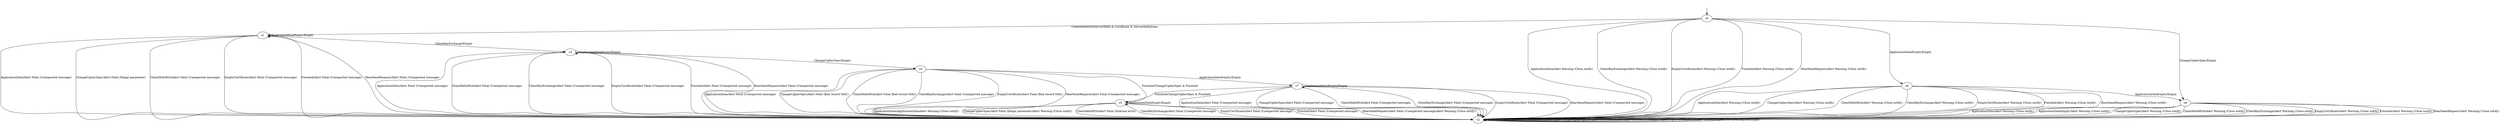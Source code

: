 digraph h6 {
s0 [label="s0"];
s1 [label="s1"];
s2 [label="s2"];
s3 [label="s3"];
s4 [label="s4"];
s5 [label="s5"];
s6 [label="s6"];
s7 [label="s7"];
s8 [label="s8"];
s0 -> s2 [label="ApplicationData/Alert Warning (Close notify)"];
s0 -> s6 [label="ApplicationDataEmpty/Empty"];
s0 -> s8 [label="ChangeCipherSpec/Empty"];
s0 -> s1 [label="ClientHelloRSA/ServerHello & Certificate & ServerHelloDone"];
s0 -> s2 [label="ClientKeyExchange/Alert Warning (Close notify)"];
s0 -> s2 [label="EmptyCertificate/Alert Warning (Close notify)"];
s0 -> s2 [label="Finished/Alert Warning (Close notify)"];
s0 -> s2 [label="HeartbeatRequest/Alert Warning (Close notify)"];
s1 -> s2 [label="ApplicationData/Alert Fatal (Unexpected message)"];
s1 -> s1 [label="ApplicationDataEmpty/Empty"];
s1 -> s2 [label="ChangeCipherSpec/Alert Fatal (Illegal parameter)"];
s1 -> s2 [label="ClientHelloRSA/Alert Fatal (Unexpected message)"];
s1 -> s3 [label="ClientKeyExchange/Empty"];
s1 -> s2 [label="EmptyCertificate/Alert Fatal (Unexpected message)"];
s1 -> s2 [label="Finished/Alert Fatal (Unexpected message)"];
s1 -> s2 [label="HeartbeatRequest/Alert Fatal (Unexpected message)"];
s2 -> s2 [label="ApplicationData/Empty"];
s2 -> s2 [label="ApplicationDataEmpty/Empty"];
s2 -> s2 [label="ChangeCipherSpec/Empty"];
s2 -> s2 [label="ClientHelloRSA/Empty"];
s2 -> s2 [label="ClientKeyExchange/Empty"];
s2 -> s2 [label="EmptyCertificate/Empty"];
s2 -> s2 [label="Finished/Empty"];
s2 -> s2 [label="HeartbeatRequest/Empty"];
s3 -> s2 [label="ApplicationData/Alert Fatal (Unexpected message)"];
s3 -> s3 [label="ApplicationDataEmpty/Empty"];
s3 -> s4 [label="ChangeCipherSpec/Empty"];
s3 -> s2 [label="ClientHelloRSA/Alert Fatal (Unexpected message)"];
s3 -> s2 [label="ClientKeyExchange/Alert Fatal (Unexpected message)"];
s3 -> s2 [label="EmptyCertificate/Alert Fatal (Unexpected message)"];
s3 -> s2 [label="Finished/Alert Fatal (Unexpected message)"];
s3 -> s2 [label="HeartbeatRequest/Alert Fatal (Unexpected message)"];
s4 -> s2 [label="ApplicationData/Alert Fatal (Unexpected message)"];
s4 -> s7 [label="ApplicationDataEmpty/Empty"];
s4 -> s2 [label="ChangeCipherSpec/Alert Fatal (Bad record MAC)"];
s4 -> s2 [label="ClientHelloRSA/Alert Fatal (Bad record MAC)"];
s4 -> s2 [label="ClientKeyExchange/Alert Fatal (Unexpected message)"];
s4 -> s2 [label="EmptyCertificate/Alert Fatal (Bad record MAC)"];
s4 -> s5 [label="Finished/ChangeCipherSpec & Finished"];
s4 -> s2 [label="HeartbeatRequest/Alert Fatal (Unexpected message)"];
s5 -> s2 [label="ApplicationData/ApplicationDataAlert Warning (Close notify)"];
s5 -> s5 [label="ApplicationDataEmpty/Empty"];
s5 -> s2 [label="ChangeCipherSpec/Alert Fatal (Illegal parameter)Alert Warning (Close notify)"];
s5 -> s2 [label="ClientHelloRSA/Alert Fatal (Internal error)"];
s5 -> s2 [label="ClientKeyExchange/Alert Fatal (Unexpected message)"];
s5 -> s2 [label="EmptyCertificate/Alert Fatal (Unexpected message)"];
s5 -> s2 [label="Finished/Alert Fatal (Unexpected message)"];
s5 -> s2 [label="HeartbeatRequest/Alert Fatal (Unexpected message)Alert Warning (Close notify)"];
s6 -> s2 [label="ApplicationData/Alert Warning (Close notify)"];
s6 -> s8 [label="ApplicationDataEmpty/Empty"];
s6 -> s2 [label="ChangeCipherSpec/Alert Warning (Close notify)"];
s6 -> s2 [label="ClientHelloRSA/Alert Warning (Close notify)"];
s6 -> s2 [label="ClientKeyExchange/Alert Warning (Close notify)"];
s6 -> s2 [label="EmptyCertificate/Alert Warning (Close notify)"];
s6 -> s2 [label="Finished/Alert Warning (Close notify)"];
s6 -> s2 [label="HeartbeatRequest/Alert Warning (Close notify)"];
s7 -> s2 [label="ApplicationData/Alert Fatal (Unexpected message)"];
s7 -> s7 [label="ApplicationDataEmpty/Empty"];
s7 -> s2 [label="ChangeCipherSpec/Alert Fatal (Unexpected message)"];
s7 -> s2 [label="ClientHelloRSA/Alert Fatal (Unexpected message)"];
s7 -> s2 [label="ClientKeyExchange/Alert Fatal (Unexpected message)"];
s7 -> s2 [label="EmptyCertificate/Alert Fatal (Unexpected message)"];
s7 -> s5 [label="Finished/ChangeCipherSpec & Finished"];
s7 -> s2 [label="HeartbeatRequest/Alert Fatal (Unexpected message)"];
s8 -> s2 [label="ApplicationData/Alert Warning (Close notify)"];
s8 -> s2 [label="ApplicationDataEmpty/Alert Warning (Close notify)"];
s8 -> s2 [label="ChangeCipherSpec/Alert Warning (Close notify)"];
s8 -> s2 [label="ClientHelloRSA/Alert Warning (Close notify)"];
s8 -> s2 [label="ClientKeyExchange/Alert Warning (Close notify)"];
s8 -> s2 [label="EmptyCertificate/Alert Warning (Close notify)"];
s8 -> s2 [label="Finished/Alert Warning (Close notify)"];
s8 -> s2 [label="HeartbeatRequest/Alert Warning (Close notify)"];
__start0 [shape=none, label=""];
__start0 -> s0 [label=""];
}
